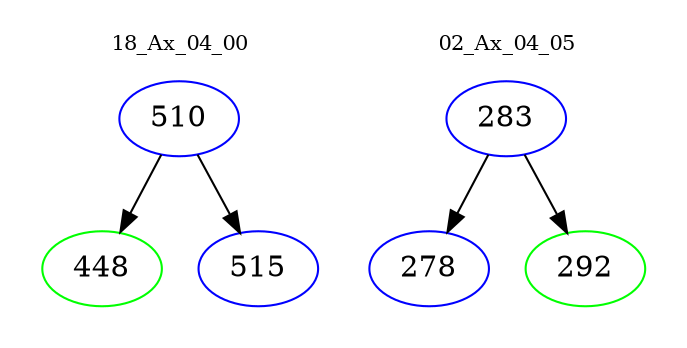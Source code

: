 digraph{
subgraph cluster_0 {
color = white
label = "18_Ax_04_00";
fontsize=10;
T0_510 [label="510", color="blue"]
T0_510 -> T0_448 [color="black"]
T0_448 [label="448", color="green"]
T0_510 -> T0_515 [color="black"]
T0_515 [label="515", color="blue"]
}
subgraph cluster_1 {
color = white
label = "02_Ax_04_05";
fontsize=10;
T1_283 [label="283", color="blue"]
T1_283 -> T1_278 [color="black"]
T1_278 [label="278", color="blue"]
T1_283 -> T1_292 [color="black"]
T1_292 [label="292", color="green"]
}
}
